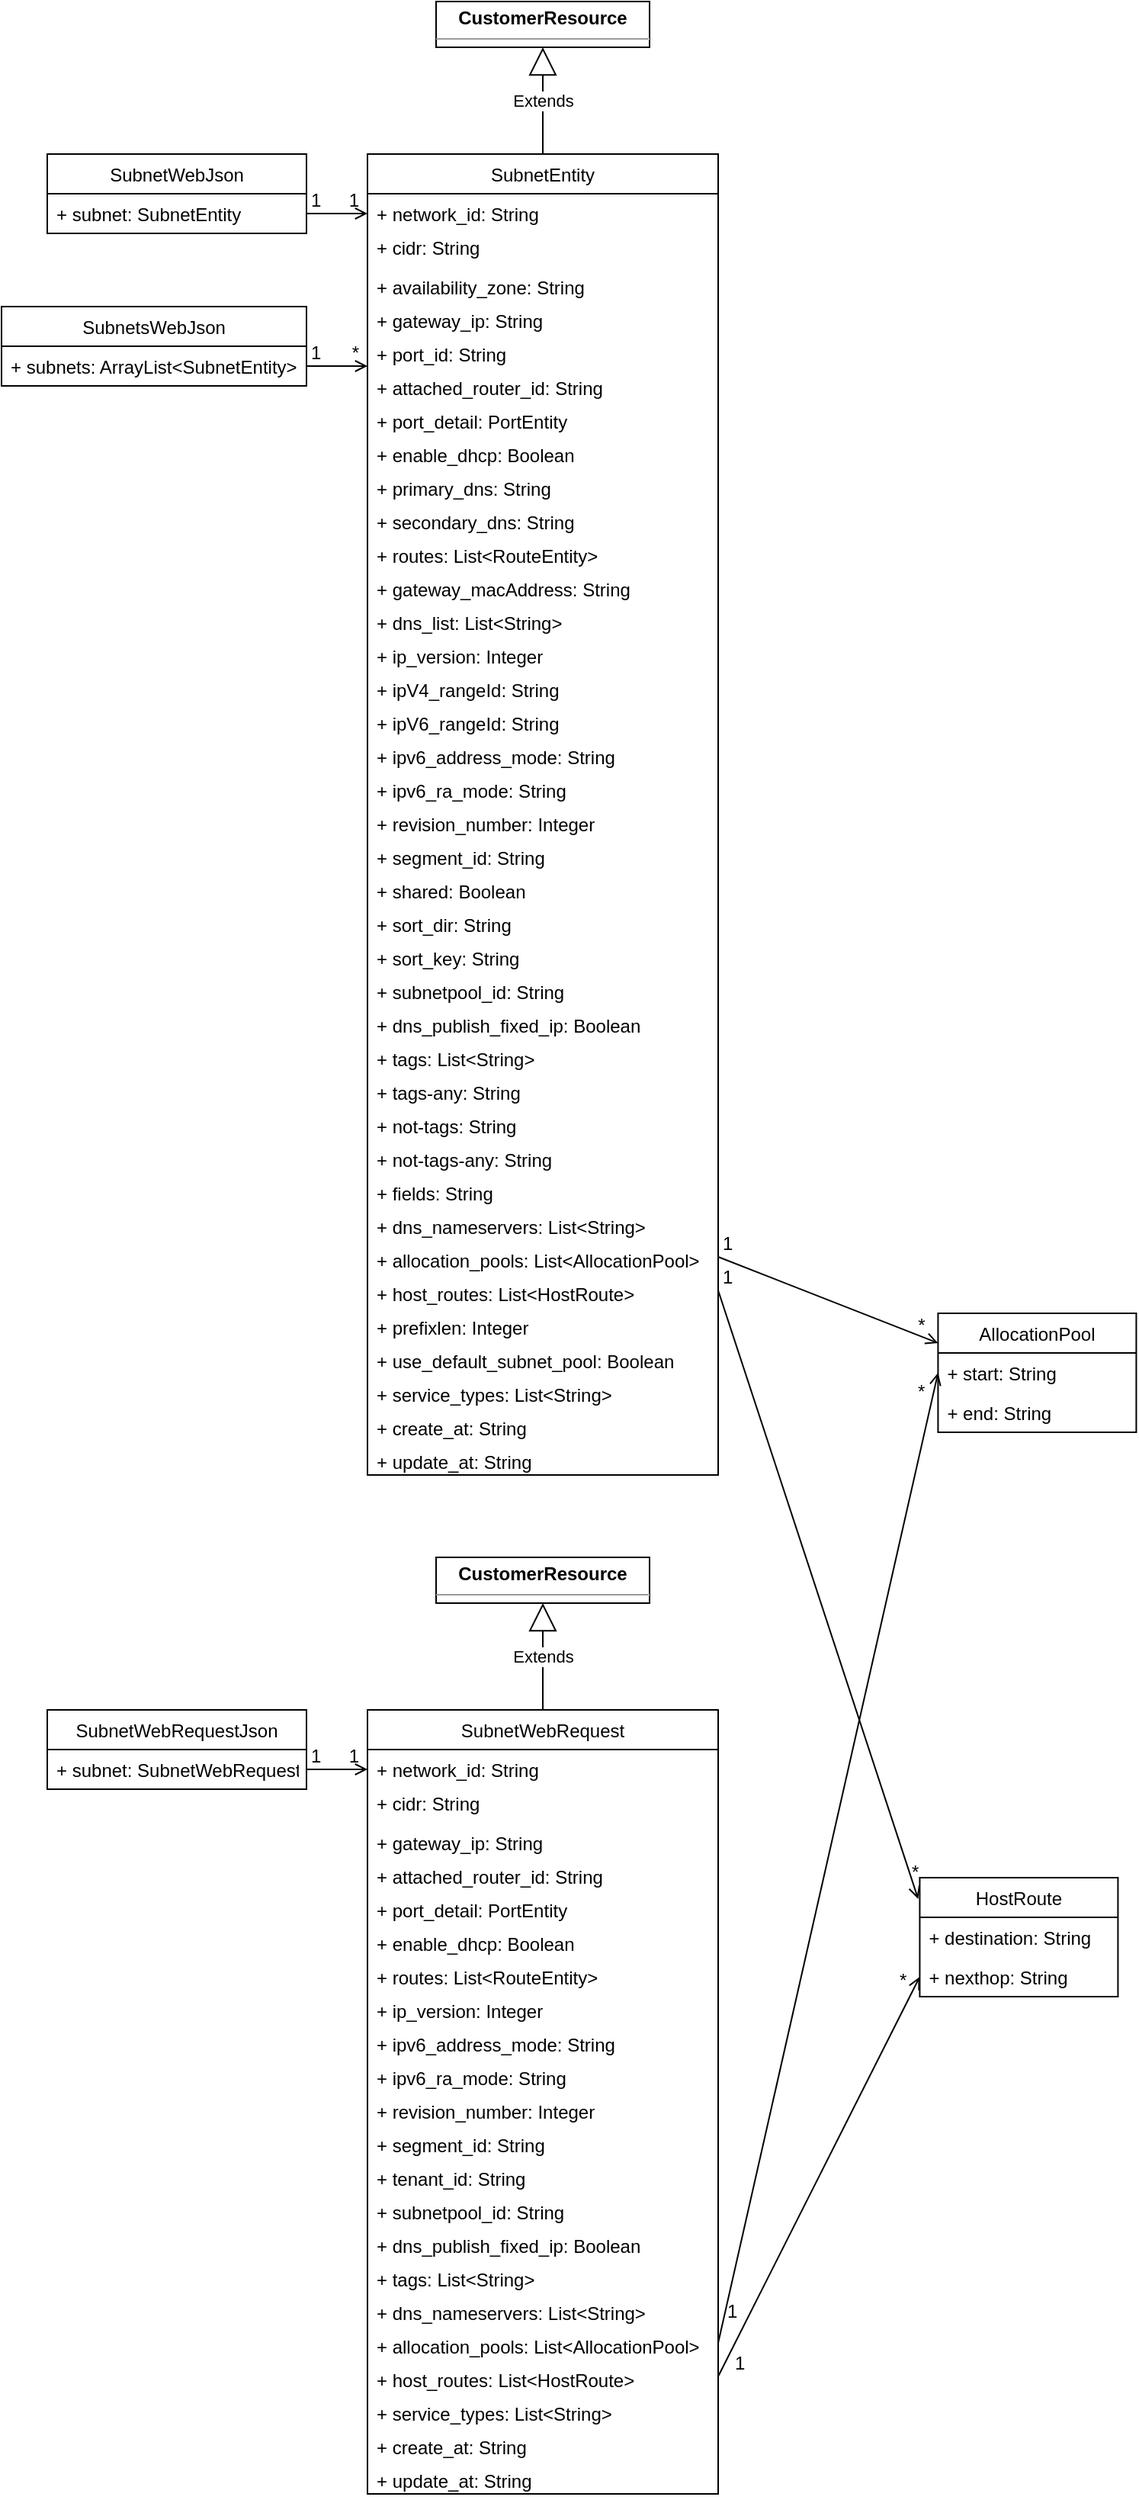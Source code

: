 <mxfile version="13.8.7" type="github">
  <diagram id="juzcoO5aMXoIAjG5bAuT" name="Page-1">
    <mxGraphModel dx="728" dy="608" grid="1" gridSize="10" guides="1" tooltips="1" connect="1" arrows="1" fold="1" page="1" pageScale="1" pageWidth="850" pageHeight="1100" math="0" shadow="0">
      <root>
        <mxCell id="0" />
        <mxCell id="1" parent="0" />
        <mxCell id="K4UiaTiZzuQG-6o3cde9-1" value="SubnetEntity" style="swimlane;fontStyle=0;childLayout=stackLayout;horizontal=1;startSize=26;fillColor=none;horizontalStack=0;resizeParent=1;resizeParentMax=0;resizeLast=0;collapsible=1;marginBottom=0;" parent="1" vertex="1">
          <mxGeometry x="290" y="120" width="230" height="866" as="geometry">
            <mxRectangle x="290" y="120" width="80" height="26" as="alternateBounds" />
          </mxGeometry>
        </mxCell>
        <mxCell id="K4UiaTiZzuQG-6o3cde9-4" value="+ network_id: String&#xa;" style="text;strokeColor=none;fillColor=none;align=left;verticalAlign=top;spacingLeft=4;spacingRight=4;overflow=hidden;rotatable=0;points=[[0,0.5],[1,0.5]];portConstraint=eastwest;" parent="K4UiaTiZzuQG-6o3cde9-1" vertex="1">
          <mxGeometry y="26" width="230" height="22" as="geometry" />
        </mxCell>
        <mxCell id="K4UiaTiZzuQG-6o3cde9-2" value="+ cidr: String" style="text;strokeColor=none;fillColor=none;align=left;verticalAlign=top;spacingLeft=4;spacingRight=4;overflow=hidden;rotatable=0;points=[[0,0.5],[1,0.5]];portConstraint=eastwest;" parent="K4UiaTiZzuQG-6o3cde9-1" vertex="1">
          <mxGeometry y="48" width="230" height="26" as="geometry" />
        </mxCell>
        <mxCell id="K4UiaTiZzuQG-6o3cde9-18" value="+ availability_zone: String&#xa;" style="text;strokeColor=none;fillColor=none;align=left;verticalAlign=top;spacingLeft=4;spacingRight=4;overflow=hidden;rotatable=0;points=[[0,0.5],[1,0.5]];portConstraint=eastwest;" parent="K4UiaTiZzuQG-6o3cde9-1" vertex="1">
          <mxGeometry y="74" width="230" height="22" as="geometry" />
        </mxCell>
        <mxCell id="K4UiaTiZzuQG-6o3cde9-17" value="+ gateway_ip: String&#xa;" style="text;strokeColor=none;fillColor=none;align=left;verticalAlign=top;spacingLeft=4;spacingRight=4;overflow=hidden;rotatable=0;points=[[0,0.5],[1,0.5]];portConstraint=eastwest;" parent="K4UiaTiZzuQG-6o3cde9-1" vertex="1">
          <mxGeometry y="96" width="230" height="22" as="geometry" />
        </mxCell>
        <mxCell id="K4UiaTiZzuQG-6o3cde9-5" value="+ port_id: String&#xa;" style="text;strokeColor=none;fillColor=none;align=left;verticalAlign=top;spacingLeft=4;spacingRight=4;overflow=hidden;rotatable=0;points=[[0,0.5],[1,0.5]];portConstraint=eastwest;" parent="K4UiaTiZzuQG-6o3cde9-1" vertex="1">
          <mxGeometry y="118" width="230" height="22" as="geometry" />
        </mxCell>
        <mxCell id="K4UiaTiZzuQG-6o3cde9-6" value="+ attached_router_id: String&#xa;" style="text;strokeColor=none;fillColor=none;align=left;verticalAlign=top;spacingLeft=4;spacingRight=4;overflow=hidden;rotatable=0;points=[[0,0.5],[1,0.5]];portConstraint=eastwest;" parent="K4UiaTiZzuQG-6o3cde9-1" vertex="1">
          <mxGeometry y="140" width="230" height="22" as="geometry" />
        </mxCell>
        <mxCell id="K4UiaTiZzuQG-6o3cde9-7" value="+ port_detail: PortEntity&#xa;" style="text;strokeColor=none;fillColor=none;align=left;verticalAlign=top;spacingLeft=4;spacingRight=4;overflow=hidden;rotatable=0;points=[[0,0.5],[1,0.5]];portConstraint=eastwest;" parent="K4UiaTiZzuQG-6o3cde9-1" vertex="1">
          <mxGeometry y="162" width="230" height="22" as="geometry" />
        </mxCell>
        <mxCell id="K4UiaTiZzuQG-6o3cde9-19" value="+ enable_dhcp: Boolean&#xa;" style="text;strokeColor=none;fillColor=none;align=left;verticalAlign=top;spacingLeft=4;spacingRight=4;overflow=hidden;rotatable=0;points=[[0,0.5],[1,0.5]];portConstraint=eastwest;" parent="K4UiaTiZzuQG-6o3cde9-1" vertex="1">
          <mxGeometry y="184" width="230" height="22" as="geometry" />
        </mxCell>
        <mxCell id="K4UiaTiZzuQG-6o3cde9-8" value="+ primary_dns: String&#xa;" style="text;strokeColor=none;fillColor=none;align=left;verticalAlign=top;spacingLeft=4;spacingRight=4;overflow=hidden;rotatable=0;points=[[0,0.5],[1,0.5]];portConstraint=eastwest;" parent="K4UiaTiZzuQG-6o3cde9-1" vertex="1">
          <mxGeometry y="206" width="230" height="22" as="geometry" />
        </mxCell>
        <mxCell id="K4UiaTiZzuQG-6o3cde9-9" value="+ secondary_dns: String&#xa;" style="text;strokeColor=none;fillColor=none;align=left;verticalAlign=top;spacingLeft=4;spacingRight=4;overflow=hidden;rotatable=0;points=[[0,0.5],[1,0.5]];portConstraint=eastwest;" parent="K4UiaTiZzuQG-6o3cde9-1" vertex="1">
          <mxGeometry y="228" width="230" height="22" as="geometry" />
        </mxCell>
        <mxCell id="K4UiaTiZzuQG-6o3cde9-10" value="+ routes: List&lt;RouteEntity&gt;&#xa;" style="text;strokeColor=none;fillColor=none;align=left;verticalAlign=top;spacingLeft=4;spacingRight=4;overflow=hidden;rotatable=0;points=[[0,0.5],[1,0.5]];portConstraint=eastwest;" parent="K4UiaTiZzuQG-6o3cde9-1" vertex="1">
          <mxGeometry y="250" width="230" height="22" as="geometry" />
        </mxCell>
        <mxCell id="K4UiaTiZzuQG-6o3cde9-11" value="+ gateway_macAddress: String&#xa;" style="text;strokeColor=none;fillColor=none;align=left;verticalAlign=top;spacingLeft=4;spacingRight=4;overflow=hidden;rotatable=0;points=[[0,0.5],[1,0.5]];portConstraint=eastwest;" parent="K4UiaTiZzuQG-6o3cde9-1" vertex="1">
          <mxGeometry y="272" width="230" height="22" as="geometry" />
        </mxCell>
        <mxCell id="K4UiaTiZzuQG-6o3cde9-12" value="+ dns_list: List&lt;String&gt;" style="text;strokeColor=none;fillColor=none;align=left;verticalAlign=top;spacingLeft=4;spacingRight=4;overflow=hidden;rotatable=0;points=[[0,0.5],[1,0.5]];portConstraint=eastwest;" parent="K4UiaTiZzuQG-6o3cde9-1" vertex="1">
          <mxGeometry y="294" width="230" height="22" as="geometry" />
        </mxCell>
        <mxCell id="K4UiaTiZzuQG-6o3cde9-13" value="+ ip_version: Integer&#xa;" style="text;strokeColor=none;fillColor=none;align=left;verticalAlign=top;spacingLeft=4;spacingRight=4;overflow=hidden;rotatable=0;points=[[0,0.5],[1,0.5]];portConstraint=eastwest;" parent="K4UiaTiZzuQG-6o3cde9-1" vertex="1">
          <mxGeometry y="316" width="230" height="22" as="geometry" />
        </mxCell>
        <mxCell id="K4UiaTiZzuQG-6o3cde9-14" value="+ ipV4_rangeId: String&#xa;" style="text;strokeColor=none;fillColor=none;align=left;verticalAlign=top;spacingLeft=4;spacingRight=4;overflow=hidden;rotatable=0;points=[[0,0.5],[1,0.5]];portConstraint=eastwest;" parent="K4UiaTiZzuQG-6o3cde9-1" vertex="1">
          <mxGeometry y="338" width="230" height="22" as="geometry" />
        </mxCell>
        <mxCell id="K4UiaTiZzuQG-6o3cde9-15" value="+ ipV6_rangeId: String&#xa;" style="text;strokeColor=none;fillColor=none;align=left;verticalAlign=top;spacingLeft=4;spacingRight=4;overflow=hidden;rotatable=0;points=[[0,0.5],[1,0.5]];portConstraint=eastwest;" parent="K4UiaTiZzuQG-6o3cde9-1" vertex="1">
          <mxGeometry y="360" width="230" height="22" as="geometry" />
        </mxCell>
        <mxCell id="K4UiaTiZzuQG-6o3cde9-16" value="+ ipv6_address_mode: String&#xa;" style="text;strokeColor=none;fillColor=none;align=left;verticalAlign=top;spacingLeft=4;spacingRight=4;overflow=hidden;rotatable=0;points=[[0,0.5],[1,0.5]];portConstraint=eastwest;" parent="K4UiaTiZzuQG-6o3cde9-1" vertex="1">
          <mxGeometry y="382" width="230" height="22" as="geometry" />
        </mxCell>
        <mxCell id="K4UiaTiZzuQG-6o3cde9-20" value="+ ipv6_ra_mode: String&#xa;" style="text;strokeColor=none;fillColor=none;align=left;verticalAlign=top;spacingLeft=4;spacingRight=4;overflow=hidden;rotatable=0;points=[[0,0.5],[1,0.5]];portConstraint=eastwest;" parent="K4UiaTiZzuQG-6o3cde9-1" vertex="1">
          <mxGeometry y="404" width="230" height="22" as="geometry" />
        </mxCell>
        <mxCell id="K4UiaTiZzuQG-6o3cde9-21" value="+ revision_number: Integer&#xa;" style="text;strokeColor=none;fillColor=none;align=left;verticalAlign=top;spacingLeft=4;spacingRight=4;overflow=hidden;rotatable=0;points=[[0,0.5],[1,0.5]];portConstraint=eastwest;" parent="K4UiaTiZzuQG-6o3cde9-1" vertex="1">
          <mxGeometry y="426" width="230" height="22" as="geometry" />
        </mxCell>
        <mxCell id="K4UiaTiZzuQG-6o3cde9-26" value="+ segment_id: String&#xa;" style="text;strokeColor=none;fillColor=none;align=left;verticalAlign=top;spacingLeft=4;spacingRight=4;overflow=hidden;rotatable=0;points=[[0,0.5],[1,0.5]];portConstraint=eastwest;" parent="K4UiaTiZzuQG-6o3cde9-1" vertex="1">
          <mxGeometry y="448" width="230" height="22" as="geometry" />
        </mxCell>
        <mxCell id="K4UiaTiZzuQG-6o3cde9-25" value="+ shared: Boolean&#xa;" style="text;strokeColor=none;fillColor=none;align=left;verticalAlign=top;spacingLeft=4;spacingRight=4;overflow=hidden;rotatable=0;points=[[0,0.5],[1,0.5]];portConstraint=eastwest;" parent="K4UiaTiZzuQG-6o3cde9-1" vertex="1">
          <mxGeometry y="470" width="230" height="22" as="geometry" />
        </mxCell>
        <mxCell id="K4UiaTiZzuQG-6o3cde9-27" value="+ sort_dir: String" style="text;strokeColor=none;fillColor=none;align=left;verticalAlign=top;spacingLeft=4;spacingRight=4;overflow=hidden;rotatable=0;points=[[0,0.5],[1,0.5]];portConstraint=eastwest;" parent="K4UiaTiZzuQG-6o3cde9-1" vertex="1">
          <mxGeometry y="492" width="230" height="22" as="geometry" />
        </mxCell>
        <mxCell id="xZllou36-TDd7HDFL2I0-1" value="+ sort_key: String" style="text;strokeColor=none;fillColor=none;align=left;verticalAlign=top;spacingLeft=4;spacingRight=4;overflow=hidden;rotatable=0;points=[[0,0.5],[1,0.5]];portConstraint=eastwest;" vertex="1" parent="K4UiaTiZzuQG-6o3cde9-1">
          <mxGeometry y="514" width="230" height="22" as="geometry" />
        </mxCell>
        <mxCell id="K4UiaTiZzuQG-6o3cde9-28" value="+ subnetpool_id: String" style="text;strokeColor=none;fillColor=none;align=left;verticalAlign=top;spacingLeft=4;spacingRight=4;overflow=hidden;rotatable=0;points=[[0,0.5],[1,0.5]];portConstraint=eastwest;" parent="K4UiaTiZzuQG-6o3cde9-1" vertex="1">
          <mxGeometry y="536" width="230" height="22" as="geometry" />
        </mxCell>
        <mxCell id="xZllou36-TDd7HDFL2I0-2" value="+ dns_publish_fixed_ip: Boolean&#xa;" style="text;strokeColor=none;fillColor=none;align=left;verticalAlign=top;spacingLeft=4;spacingRight=4;overflow=hidden;rotatable=0;points=[[0,0.5],[1,0.5]];portConstraint=eastwest;" vertex="1" parent="K4UiaTiZzuQG-6o3cde9-1">
          <mxGeometry y="558" width="230" height="22" as="geometry" />
        </mxCell>
        <mxCell id="K4UiaTiZzuQG-6o3cde9-22" value="+ tags: List&lt;String&gt;&#xa;" style="text;strokeColor=none;fillColor=none;align=left;verticalAlign=top;spacingLeft=4;spacingRight=4;overflow=hidden;rotatable=0;points=[[0,0.5],[1,0.5]];portConstraint=eastwest;" parent="K4UiaTiZzuQG-6o3cde9-1" vertex="1">
          <mxGeometry y="580" width="230" height="22" as="geometry" />
        </mxCell>
        <mxCell id="xZllou36-TDd7HDFL2I0-3" value="+ tags-any: String&#xa;" style="text;strokeColor=none;fillColor=none;align=left;verticalAlign=top;spacingLeft=4;spacingRight=4;overflow=hidden;rotatable=0;points=[[0,0.5],[1,0.5]];portConstraint=eastwest;" vertex="1" parent="K4UiaTiZzuQG-6o3cde9-1">
          <mxGeometry y="602" width="230" height="22" as="geometry" />
        </mxCell>
        <mxCell id="xZllou36-TDd7HDFL2I0-4" value="+ not-tags: String&#xa;" style="text;strokeColor=none;fillColor=none;align=left;verticalAlign=top;spacingLeft=4;spacingRight=4;overflow=hidden;rotatable=0;points=[[0,0.5],[1,0.5]];portConstraint=eastwest;" vertex="1" parent="K4UiaTiZzuQG-6o3cde9-1">
          <mxGeometry y="624" width="230" height="22" as="geometry" />
        </mxCell>
        <mxCell id="xZllou36-TDd7HDFL2I0-5" value="+ not-tags-any: String&#xa;" style="text;strokeColor=none;fillColor=none;align=left;verticalAlign=top;spacingLeft=4;spacingRight=4;overflow=hidden;rotatable=0;points=[[0,0.5],[1,0.5]];portConstraint=eastwest;" vertex="1" parent="K4UiaTiZzuQG-6o3cde9-1">
          <mxGeometry y="646" width="230" height="22" as="geometry" />
        </mxCell>
        <mxCell id="xZllou36-TDd7HDFL2I0-6" value="+ fields: String&#xa;" style="text;strokeColor=none;fillColor=none;align=left;verticalAlign=top;spacingLeft=4;spacingRight=4;overflow=hidden;rotatable=0;points=[[0,0.5],[1,0.5]];portConstraint=eastwest;" vertex="1" parent="K4UiaTiZzuQG-6o3cde9-1">
          <mxGeometry y="668" width="230" height="22" as="geometry" />
        </mxCell>
        <mxCell id="xZllou36-TDd7HDFL2I0-7" value="+ dns_nameservers: List&lt;String&gt;&#xa;" style="text;strokeColor=none;fillColor=none;align=left;verticalAlign=top;spacingLeft=4;spacingRight=4;overflow=hidden;rotatable=0;points=[[0,0.5],[1,0.5]];portConstraint=eastwest;" vertex="1" parent="K4UiaTiZzuQG-6o3cde9-1">
          <mxGeometry y="690" width="230" height="22" as="geometry" />
        </mxCell>
        <mxCell id="xZllou36-TDd7HDFL2I0-8" value="+ allocation_pools: List&lt;AllocationPool&gt;&#xa;" style="text;strokeColor=none;fillColor=none;align=left;verticalAlign=top;spacingLeft=4;spacingRight=4;overflow=hidden;rotatable=0;points=[[0,0.5],[1,0.5]];portConstraint=eastwest;" vertex="1" parent="K4UiaTiZzuQG-6o3cde9-1">
          <mxGeometry y="712" width="230" height="22" as="geometry" />
        </mxCell>
        <mxCell id="xZllou36-TDd7HDFL2I0-9" value="+ host_routes: List&lt;HostRoute&gt;&#xa;" style="text;strokeColor=none;fillColor=none;align=left;verticalAlign=top;spacingLeft=4;spacingRight=4;overflow=hidden;rotatable=0;points=[[0,0.5],[1,0.5]];portConstraint=eastwest;" vertex="1" parent="K4UiaTiZzuQG-6o3cde9-1">
          <mxGeometry y="734" width="230" height="22" as="geometry" />
        </mxCell>
        <mxCell id="xZllou36-TDd7HDFL2I0-10" value="+ prefixlen: Integer&#xa;" style="text;strokeColor=none;fillColor=none;align=left;verticalAlign=top;spacingLeft=4;spacingRight=4;overflow=hidden;rotatable=0;points=[[0,0.5],[1,0.5]];portConstraint=eastwest;" vertex="1" parent="K4UiaTiZzuQG-6o3cde9-1">
          <mxGeometry y="756" width="230" height="22" as="geometry" />
        </mxCell>
        <mxCell id="xZllou36-TDd7HDFL2I0-11" value="+ use_default_subnet_pool: Boolean&#xa;" style="text;strokeColor=none;fillColor=none;align=left;verticalAlign=top;spacingLeft=4;spacingRight=4;overflow=hidden;rotatable=0;points=[[0,0.5],[1,0.5]];portConstraint=eastwest;" vertex="1" parent="K4UiaTiZzuQG-6o3cde9-1">
          <mxGeometry y="778" width="230" height="22" as="geometry" />
        </mxCell>
        <mxCell id="xZllou36-TDd7HDFL2I0-12" value="+ service_types: List&lt;String&gt;&#xa;" style="text;strokeColor=none;fillColor=none;align=left;verticalAlign=top;spacingLeft=4;spacingRight=4;overflow=hidden;rotatable=0;points=[[0,0.5],[1,0.5]];portConstraint=eastwest;" vertex="1" parent="K4UiaTiZzuQG-6o3cde9-1">
          <mxGeometry y="800" width="230" height="22" as="geometry" />
        </mxCell>
        <mxCell id="K4UiaTiZzuQG-6o3cde9-23" value="+ create_at: String&#xa;" style="text;strokeColor=none;fillColor=none;align=left;verticalAlign=top;spacingLeft=4;spacingRight=4;overflow=hidden;rotatable=0;points=[[0,0.5],[1,0.5]];portConstraint=eastwest;" parent="K4UiaTiZzuQG-6o3cde9-1" vertex="1">
          <mxGeometry y="822" width="230" height="22" as="geometry" />
        </mxCell>
        <mxCell id="K4UiaTiZzuQG-6o3cde9-24" value="+ update_at: String&#xa;" style="text;strokeColor=none;fillColor=none;align=left;verticalAlign=top;spacingLeft=4;spacingRight=4;overflow=hidden;rotatable=0;points=[[0,0.5],[1,0.5]];portConstraint=eastwest;" parent="K4UiaTiZzuQG-6o3cde9-1" vertex="1">
          <mxGeometry y="844" width="230" height="22" as="geometry" />
        </mxCell>
        <mxCell id="K4UiaTiZzuQG-6o3cde9-29" value="AllocationPool" style="swimlane;fontStyle=0;childLayout=stackLayout;horizontal=1;startSize=26;fillColor=none;horizontalStack=0;resizeParent=1;resizeParentMax=0;resizeLast=0;collapsible=1;marginBottom=0;" parent="1" vertex="1">
          <mxGeometry x="664.21" y="880" width="130" height="78" as="geometry">
            <mxRectangle x="530" y="300" width="130" height="26" as="alternateBounds" />
          </mxGeometry>
        </mxCell>
        <mxCell id="K4UiaTiZzuQG-6o3cde9-30" value="+ start: String" style="text;strokeColor=none;fillColor=none;align=left;verticalAlign=top;spacingLeft=4;spacingRight=4;overflow=hidden;rotatable=0;points=[[0,0.5],[1,0.5]];portConstraint=eastwest;" parent="K4UiaTiZzuQG-6o3cde9-29" vertex="1">
          <mxGeometry y="26" width="130" height="26" as="geometry" />
        </mxCell>
        <mxCell id="K4UiaTiZzuQG-6o3cde9-31" value="+ end: String" style="text;strokeColor=none;fillColor=none;align=left;verticalAlign=top;spacingLeft=4;spacingRight=4;overflow=hidden;rotatable=0;points=[[0,0.5],[1,0.5]];portConstraint=eastwest;" parent="K4UiaTiZzuQG-6o3cde9-29" vertex="1">
          <mxGeometry y="52" width="130" height="26" as="geometry" />
        </mxCell>
        <mxCell id="K4UiaTiZzuQG-6o3cde9-33" value="Extends" style="endArrow=block;endSize=16;endFill=0;html=1;exitX=0.5;exitY=0;exitDx=0;exitDy=0;entryX=0.5;entryY=1;entryDx=0;entryDy=0;" parent="1" source="K4UiaTiZzuQG-6o3cde9-1" edge="1" target="K4UiaTiZzuQG-6o3cde9-47">
          <mxGeometry width="160" relative="1" as="geometry">
            <mxPoint x="300" y="30" as="sourcePoint" />
            <mxPoint x="405" y="40" as="targetPoint" />
          </mxGeometry>
        </mxCell>
        <mxCell id="K4UiaTiZzuQG-6o3cde9-37" value="SubnetWebJson" style="swimlane;fontStyle=0;childLayout=stackLayout;horizontal=1;startSize=26;fillColor=none;horizontalStack=0;resizeParent=1;resizeParentMax=0;resizeLast=0;collapsible=1;marginBottom=0;" parent="1" vertex="1">
          <mxGeometry x="80" y="120" width="170" height="52" as="geometry" />
        </mxCell>
        <mxCell id="K4UiaTiZzuQG-6o3cde9-38" value="+ subnet: SubnetEntity" style="text;strokeColor=none;fillColor=none;align=left;verticalAlign=top;spacingLeft=4;spacingRight=4;overflow=hidden;rotatable=0;points=[[0,0.5],[1,0.5]];portConstraint=eastwest;" parent="K4UiaTiZzuQG-6o3cde9-37" vertex="1">
          <mxGeometry y="26" width="170" height="26" as="geometry" />
        </mxCell>
        <mxCell id="K4UiaTiZzuQG-6o3cde9-39" value="" style="endArrow=open;shadow=0;strokeWidth=1;rounded=0;endFill=1;edgeStyle=elbowEdgeStyle;elbow=vertical;" parent="1" source="K4UiaTiZzuQG-6o3cde9-38" target="K4UiaTiZzuQG-6o3cde9-1" edge="1">
          <mxGeometry x="0.5" y="41" relative="1" as="geometry">
            <mxPoint x="160" y="200" as="sourcePoint" />
            <mxPoint x="260" y="200" as="targetPoint" />
            <mxPoint x="-40" y="32" as="offset" />
            <Array as="points">
              <mxPoint x="260" y="159" />
              <mxPoint x="250" y="180" />
              <mxPoint x="270" y="159" />
              <mxPoint x="260" y="139" />
              <mxPoint x="280" y="85" />
            </Array>
          </mxGeometry>
        </mxCell>
        <mxCell id="K4UiaTiZzuQG-6o3cde9-40" value="1" style="resizable=0;align=left;verticalAlign=bottom;labelBackgroundColor=none;fontSize=12;" parent="K4UiaTiZzuQG-6o3cde9-39" connectable="0" vertex="1">
          <mxGeometry x="-1" relative="1" as="geometry">
            <mxPoint x="1" as="offset" />
          </mxGeometry>
        </mxCell>
        <mxCell id="K4UiaTiZzuQG-6o3cde9-41" value="1" style="resizable=0;align=right;verticalAlign=bottom;labelBackgroundColor=none;fontSize=12;" parent="K4UiaTiZzuQG-6o3cde9-39" connectable="0" vertex="1">
          <mxGeometry x="1" relative="1" as="geometry">
            <mxPoint x="-4" as="offset" />
          </mxGeometry>
        </mxCell>
        <mxCell id="K4UiaTiZzuQG-6o3cde9-47" value="&lt;p style=&quot;margin: 0px ; margin-top: 4px ; text-align: center&quot;&gt;&lt;b&gt;CustomerResource&lt;/b&gt;&lt;/p&gt;&lt;hr size=&quot;1&quot;&gt;&lt;div style=&quot;height: 2px&quot;&gt;&lt;/div&gt;" style="verticalAlign=top;align=left;overflow=fill;fontSize=12;fontFamily=Helvetica;html=1;" parent="1" vertex="1">
          <mxGeometry x="335" y="20" width="140" height="30" as="geometry" />
        </mxCell>
        <mxCell id="K4UiaTiZzuQG-6o3cde9-48" value="SubnetsWebJson" style="swimlane;fontStyle=0;childLayout=stackLayout;horizontal=1;startSize=26;fillColor=none;horizontalStack=0;resizeParent=1;resizeParentMax=0;resizeLast=0;collapsible=1;marginBottom=0;" parent="1" vertex="1">
          <mxGeometry x="50" y="220" width="200" height="52" as="geometry" />
        </mxCell>
        <mxCell id="K4UiaTiZzuQG-6o3cde9-49" value="+ subnets: ArrayList&lt;SubnetEntity&gt;" style="text;strokeColor=none;fillColor=none;align=left;verticalAlign=top;spacingLeft=4;spacingRight=4;overflow=hidden;rotatable=0;points=[[0,0.5],[1,0.5]];portConstraint=eastwest;" parent="K4UiaTiZzuQG-6o3cde9-48" vertex="1">
          <mxGeometry y="26" width="200" height="26" as="geometry" />
        </mxCell>
        <mxCell id="xZllou36-TDd7HDFL2I0-13" value="" style="endArrow=open;shadow=0;strokeWidth=1;rounded=0;endFill=1;edgeStyle=elbowEdgeStyle;elbow=vertical;" edge="1" parent="1" source="K4UiaTiZzuQG-6o3cde9-49" target="K4UiaTiZzuQG-6o3cde9-1">
          <mxGeometry x="0.5" y="41" relative="1" as="geometry">
            <mxPoint x="260" y="169" as="sourcePoint" />
            <mxPoint x="300" y="169" as="targetPoint" />
            <mxPoint x="-40" y="32" as="offset" />
            <Array as="points">
              <mxPoint x="280" y="259" />
              <mxPoint x="260" y="190" />
              <mxPoint x="280" y="169" />
              <mxPoint x="270" y="149" />
              <mxPoint x="290" y="95" />
            </Array>
          </mxGeometry>
        </mxCell>
        <mxCell id="xZllou36-TDd7HDFL2I0-14" value="1" style="resizable=0;align=left;verticalAlign=bottom;labelBackgroundColor=none;fontSize=12;" connectable="0" vertex="1" parent="xZllou36-TDd7HDFL2I0-13">
          <mxGeometry x="-1" relative="1" as="geometry">
            <mxPoint x="1" as="offset" />
          </mxGeometry>
        </mxCell>
        <mxCell id="xZllou36-TDd7HDFL2I0-15" value="*" style="resizable=0;align=right;verticalAlign=bottom;labelBackgroundColor=none;fontSize=12;" connectable="0" vertex="1" parent="xZllou36-TDd7HDFL2I0-13">
          <mxGeometry x="1" relative="1" as="geometry">
            <mxPoint x="-4" as="offset" />
          </mxGeometry>
        </mxCell>
        <mxCell id="xZllou36-TDd7HDFL2I0-16" value="" style="endArrow=open;shadow=0;strokeWidth=1;rounded=0;endFill=1;elbow=vertical;exitX=1;exitY=0.5;exitDx=0;exitDy=0;entryX=0;entryY=0.25;entryDx=0;entryDy=0;" edge="1" parent="1" source="xZllou36-TDd7HDFL2I0-8" target="K4UiaTiZzuQG-6o3cde9-29">
          <mxGeometry x="0.5" y="41" relative="1" as="geometry">
            <mxPoint x="530" y="870" as="sourcePoint" />
            <mxPoint x="570" y="870" as="targetPoint" />
            <mxPoint x="-40" y="32" as="offset" />
          </mxGeometry>
        </mxCell>
        <mxCell id="xZllou36-TDd7HDFL2I0-17" value="1" style="resizable=0;align=left;verticalAlign=bottom;labelBackgroundColor=none;fontSize=12;" connectable="0" vertex="1" parent="xZllou36-TDd7HDFL2I0-16">
          <mxGeometry x="-1" relative="1" as="geometry">
            <mxPoint x="1" as="offset" />
          </mxGeometry>
        </mxCell>
        <mxCell id="xZllou36-TDd7HDFL2I0-18" value="*" style="resizable=0;align=right;verticalAlign=bottom;labelBackgroundColor=none;fontSize=12;" connectable="0" vertex="1" parent="xZllou36-TDd7HDFL2I0-16">
          <mxGeometry x="1" relative="1" as="geometry">
            <mxPoint x="-7" y="-3" as="offset" />
          </mxGeometry>
        </mxCell>
        <mxCell id="xZllou36-TDd7HDFL2I0-19" value="HostRoute" style="swimlane;fontStyle=0;childLayout=stackLayout;horizontal=1;startSize=26;fillColor=none;horizontalStack=0;resizeParent=1;resizeParentMax=0;resizeLast=0;collapsible=1;marginBottom=0;" vertex="1" parent="1">
          <mxGeometry x="652.21" y="1250" width="130" height="78" as="geometry">
            <mxRectangle x="530" y="300" width="130" height="26" as="alternateBounds" />
          </mxGeometry>
        </mxCell>
        <mxCell id="xZllou36-TDd7HDFL2I0-20" value="+ destination: String" style="text;strokeColor=none;fillColor=none;align=left;verticalAlign=top;spacingLeft=4;spacingRight=4;overflow=hidden;rotatable=0;points=[[0,0.5],[1,0.5]];portConstraint=eastwest;" vertex="1" parent="xZllou36-TDd7HDFL2I0-19">
          <mxGeometry y="26" width="130" height="26" as="geometry" />
        </mxCell>
        <mxCell id="xZllou36-TDd7HDFL2I0-21" value="+ nexthop: String" style="text;strokeColor=none;fillColor=none;align=left;verticalAlign=top;spacingLeft=4;spacingRight=4;overflow=hidden;rotatable=0;points=[[0,0.5],[1,0.5]];portConstraint=eastwest;" vertex="1" parent="xZllou36-TDd7HDFL2I0-19">
          <mxGeometry y="52" width="130" height="26" as="geometry" />
        </mxCell>
        <mxCell id="xZllou36-TDd7HDFL2I0-22" value="" style="endArrow=open;shadow=0;strokeWidth=1;rounded=0;endFill=1;elbow=vertical;entryX=-0.008;entryY=0.179;entryDx=0;entryDy=0;entryPerimeter=0;exitX=1;exitY=0.5;exitDx=0;exitDy=0;" edge="1" parent="1" target="xZllou36-TDd7HDFL2I0-19" source="xZllou36-TDd7HDFL2I0-9">
          <mxGeometry x="0.5" y="41" relative="1" as="geometry">
            <mxPoint x="520" y="941" as="sourcePoint" />
            <mxPoint x="570" y="968" as="targetPoint" />
            <mxPoint x="-40" y="32" as="offset" />
          </mxGeometry>
        </mxCell>
        <mxCell id="xZllou36-TDd7HDFL2I0-23" value="1" style="resizable=0;align=left;verticalAlign=bottom;labelBackgroundColor=none;fontSize=12;" connectable="0" vertex="1" parent="xZllou36-TDd7HDFL2I0-22">
          <mxGeometry x="-1" relative="1" as="geometry">
            <mxPoint x="1" as="offset" />
          </mxGeometry>
        </mxCell>
        <mxCell id="xZllou36-TDd7HDFL2I0-24" value="*" style="resizable=0;align=right;verticalAlign=bottom;labelBackgroundColor=none;fontSize=12;" connectable="0" vertex="1" parent="xZllou36-TDd7HDFL2I0-22">
          <mxGeometry x="1" relative="1" as="geometry">
            <mxPoint x="2" y="-9" as="offset" />
          </mxGeometry>
        </mxCell>
        <mxCell id="xZllou36-TDd7HDFL2I0-35" value="Extends" style="endArrow=block;endSize=16;endFill=0;html=1;exitX=0.5;exitY=0;exitDx=0;exitDy=0;entryX=0.5;entryY=1;entryDx=0;entryDy=0;" edge="1" parent="1" target="xZllou36-TDd7HDFL2I0-41">
          <mxGeometry width="160" relative="1" as="geometry">
            <mxPoint x="405" y="1140" as="sourcePoint" />
            <mxPoint x="405" y="1060" as="targetPoint" />
          </mxGeometry>
        </mxCell>
        <mxCell id="xZllou36-TDd7HDFL2I0-36" value="SubnetWebRequestJson" style="swimlane;fontStyle=0;childLayout=stackLayout;horizontal=1;startSize=26;fillColor=none;horizontalStack=0;resizeParent=1;resizeParentMax=0;resizeLast=0;collapsible=1;marginBottom=0;" vertex="1" parent="1">
          <mxGeometry x="80" y="1140" width="170" height="52" as="geometry" />
        </mxCell>
        <mxCell id="xZllou36-TDd7HDFL2I0-37" value="+ subnet: SubnetWebRequest" style="text;strokeColor=none;fillColor=none;align=left;verticalAlign=top;spacingLeft=4;spacingRight=4;overflow=hidden;rotatable=0;points=[[0,0.5],[1,0.5]];portConstraint=eastwest;" vertex="1" parent="xZllou36-TDd7HDFL2I0-36">
          <mxGeometry y="26" width="170" height="26" as="geometry" />
        </mxCell>
        <mxCell id="xZllou36-TDd7HDFL2I0-38" value="" style="endArrow=open;shadow=0;strokeWidth=1;rounded=0;endFill=1;edgeStyle=elbowEdgeStyle;elbow=vertical;" edge="1" parent="1" source="xZllou36-TDd7HDFL2I0-37">
          <mxGeometry x="0.5" y="41" relative="1" as="geometry">
            <mxPoint x="160" y="1220" as="sourcePoint" />
            <mxPoint x="290" y="1179" as="targetPoint" />
            <mxPoint x="-40" y="32" as="offset" />
            <Array as="points">
              <mxPoint x="260" y="1179" />
              <mxPoint x="250" y="1200" />
              <mxPoint x="270" y="1179" />
              <mxPoint x="260" y="1159" />
              <mxPoint x="280" y="1105" />
            </Array>
          </mxGeometry>
        </mxCell>
        <mxCell id="xZllou36-TDd7HDFL2I0-39" value="1" style="resizable=0;align=left;verticalAlign=bottom;labelBackgroundColor=none;fontSize=12;" connectable="0" vertex="1" parent="xZllou36-TDd7HDFL2I0-38">
          <mxGeometry x="-1" relative="1" as="geometry">
            <mxPoint x="1" as="offset" />
          </mxGeometry>
        </mxCell>
        <mxCell id="xZllou36-TDd7HDFL2I0-40" value="1" style="resizable=0;align=right;verticalAlign=bottom;labelBackgroundColor=none;fontSize=12;" connectable="0" vertex="1" parent="xZllou36-TDd7HDFL2I0-38">
          <mxGeometry x="1" relative="1" as="geometry">
            <mxPoint x="-4" as="offset" />
          </mxGeometry>
        </mxCell>
        <mxCell id="xZllou36-TDd7HDFL2I0-41" value="&lt;p style=&quot;margin: 0px ; margin-top: 4px ; text-align: center&quot;&gt;&lt;b&gt;CustomerResource&lt;/b&gt;&lt;/p&gt;&lt;hr size=&quot;1&quot;&gt;&lt;div style=&quot;height: 2px&quot;&gt;&lt;/div&gt;" style="verticalAlign=top;align=left;overflow=fill;fontSize=12;fontFamily=Helvetica;html=1;" vertex="1" parent="1">
          <mxGeometry x="335" y="1040" width="140" height="30" as="geometry" />
        </mxCell>
        <mxCell id="xZllou36-TDd7HDFL2I0-45" value="SubnetWebRequest" style="swimlane;fontStyle=0;childLayout=stackLayout;horizontal=1;startSize=26;fillColor=none;horizontalStack=0;resizeParent=1;resizeParentMax=0;resizeLast=0;collapsible=1;marginBottom=0;" vertex="1" parent="1">
          <mxGeometry x="290" y="1140" width="230" height="514" as="geometry">
            <mxRectangle x="290" y="120" width="80" height="26" as="alternateBounds" />
          </mxGeometry>
        </mxCell>
        <mxCell id="xZllou36-TDd7HDFL2I0-46" value="+ network_id: String&#xa;" style="text;strokeColor=none;fillColor=none;align=left;verticalAlign=top;spacingLeft=4;spacingRight=4;overflow=hidden;rotatable=0;points=[[0,0.5],[1,0.5]];portConstraint=eastwest;" vertex="1" parent="xZllou36-TDd7HDFL2I0-45">
          <mxGeometry y="26" width="230" height="22" as="geometry" />
        </mxCell>
        <mxCell id="xZllou36-TDd7HDFL2I0-47" value="+ cidr: String" style="text;strokeColor=none;fillColor=none;align=left;verticalAlign=top;spacingLeft=4;spacingRight=4;overflow=hidden;rotatable=0;points=[[0,0.5],[1,0.5]];portConstraint=eastwest;" vertex="1" parent="xZllou36-TDd7HDFL2I0-45">
          <mxGeometry y="48" width="230" height="26" as="geometry" />
        </mxCell>
        <mxCell id="xZllou36-TDd7HDFL2I0-49" value="+ gateway_ip: String&#xa;" style="text;strokeColor=none;fillColor=none;align=left;verticalAlign=top;spacingLeft=4;spacingRight=4;overflow=hidden;rotatable=0;points=[[0,0.5],[1,0.5]];portConstraint=eastwest;" vertex="1" parent="xZllou36-TDd7HDFL2I0-45">
          <mxGeometry y="74" width="230" height="22" as="geometry" />
        </mxCell>
        <mxCell id="xZllou36-TDd7HDFL2I0-51" value="+ attached_router_id: String&#xa;" style="text;strokeColor=none;fillColor=none;align=left;verticalAlign=top;spacingLeft=4;spacingRight=4;overflow=hidden;rotatable=0;points=[[0,0.5],[1,0.5]];portConstraint=eastwest;" vertex="1" parent="xZllou36-TDd7HDFL2I0-45">
          <mxGeometry y="96" width="230" height="22" as="geometry" />
        </mxCell>
        <mxCell id="xZllou36-TDd7HDFL2I0-52" value="+ port_detail: PortEntity&#xa;" style="text;strokeColor=none;fillColor=none;align=left;verticalAlign=top;spacingLeft=4;spacingRight=4;overflow=hidden;rotatable=0;points=[[0,0.5],[1,0.5]];portConstraint=eastwest;" vertex="1" parent="xZllou36-TDd7HDFL2I0-45">
          <mxGeometry y="118" width="230" height="22" as="geometry" />
        </mxCell>
        <mxCell id="xZllou36-TDd7HDFL2I0-53" value="+ enable_dhcp: Boolean&#xa;" style="text;strokeColor=none;fillColor=none;align=left;verticalAlign=top;spacingLeft=4;spacingRight=4;overflow=hidden;rotatable=0;points=[[0,0.5],[1,0.5]];portConstraint=eastwest;" vertex="1" parent="xZllou36-TDd7HDFL2I0-45">
          <mxGeometry y="140" width="230" height="22" as="geometry" />
        </mxCell>
        <mxCell id="xZllou36-TDd7HDFL2I0-56" value="+ routes: List&lt;RouteEntity&gt;&#xa;" style="text;strokeColor=none;fillColor=none;align=left;verticalAlign=top;spacingLeft=4;spacingRight=4;overflow=hidden;rotatable=0;points=[[0,0.5],[1,0.5]];portConstraint=eastwest;" vertex="1" parent="xZllou36-TDd7HDFL2I0-45">
          <mxGeometry y="162" width="230" height="22" as="geometry" />
        </mxCell>
        <mxCell id="xZllou36-TDd7HDFL2I0-59" value="+ ip_version: Integer&#xa;" style="text;strokeColor=none;fillColor=none;align=left;verticalAlign=top;spacingLeft=4;spacingRight=4;overflow=hidden;rotatable=0;points=[[0,0.5],[1,0.5]];portConstraint=eastwest;" vertex="1" parent="xZllou36-TDd7HDFL2I0-45">
          <mxGeometry y="184" width="230" height="22" as="geometry" />
        </mxCell>
        <mxCell id="xZllou36-TDd7HDFL2I0-61" value="+ ipv6_address_mode: String&#xa;" style="text;strokeColor=none;fillColor=none;align=left;verticalAlign=top;spacingLeft=4;spacingRight=4;overflow=hidden;rotatable=0;points=[[0,0.5],[1,0.5]];portConstraint=eastwest;" vertex="1" parent="xZllou36-TDd7HDFL2I0-45">
          <mxGeometry y="206" width="230" height="22" as="geometry" />
        </mxCell>
        <mxCell id="xZllou36-TDd7HDFL2I0-63" value="+ ipv6_ra_mode: String&#xa;" style="text;strokeColor=none;fillColor=none;align=left;verticalAlign=top;spacingLeft=4;spacingRight=4;overflow=hidden;rotatable=0;points=[[0,0.5],[1,0.5]];portConstraint=eastwest;" vertex="1" parent="xZllou36-TDd7HDFL2I0-45">
          <mxGeometry y="228" width="230" height="22" as="geometry" />
        </mxCell>
        <mxCell id="xZllou36-TDd7HDFL2I0-64" value="+ revision_number: Integer&#xa;" style="text;strokeColor=none;fillColor=none;align=left;verticalAlign=top;spacingLeft=4;spacingRight=4;overflow=hidden;rotatable=0;points=[[0,0.5],[1,0.5]];portConstraint=eastwest;" vertex="1" parent="xZllou36-TDd7HDFL2I0-45">
          <mxGeometry y="250" width="230" height="22" as="geometry" />
        </mxCell>
        <mxCell id="xZllou36-TDd7HDFL2I0-65" value="+ segment_id: String&#xa;" style="text;strokeColor=none;fillColor=none;align=left;verticalAlign=top;spacingLeft=4;spacingRight=4;overflow=hidden;rotatable=0;points=[[0,0.5],[1,0.5]];portConstraint=eastwest;" vertex="1" parent="xZllou36-TDd7HDFL2I0-45">
          <mxGeometry y="272" width="230" height="22" as="geometry" />
        </mxCell>
        <mxCell id="xZllou36-TDd7HDFL2I0-66" value="+ tenant_id: String&#xa;" style="text;strokeColor=none;fillColor=none;align=left;verticalAlign=top;spacingLeft=4;spacingRight=4;overflow=hidden;rotatable=0;points=[[0,0.5],[1,0.5]];portConstraint=eastwest;" vertex="1" parent="xZllou36-TDd7HDFL2I0-45">
          <mxGeometry y="294" width="230" height="22" as="geometry" />
        </mxCell>
        <mxCell id="xZllou36-TDd7HDFL2I0-69" value="+ subnetpool_id: String" style="text;strokeColor=none;fillColor=none;align=left;verticalAlign=top;spacingLeft=4;spacingRight=4;overflow=hidden;rotatable=0;points=[[0,0.5],[1,0.5]];portConstraint=eastwest;" vertex="1" parent="xZllou36-TDd7HDFL2I0-45">
          <mxGeometry y="316" width="230" height="22" as="geometry" />
        </mxCell>
        <mxCell id="xZllou36-TDd7HDFL2I0-70" value="+ dns_publish_fixed_ip: Boolean&#xa;" style="text;strokeColor=none;fillColor=none;align=left;verticalAlign=top;spacingLeft=4;spacingRight=4;overflow=hidden;rotatable=0;points=[[0,0.5],[1,0.5]];portConstraint=eastwest;" vertex="1" parent="xZllou36-TDd7HDFL2I0-45">
          <mxGeometry y="338" width="230" height="22" as="geometry" />
        </mxCell>
        <mxCell id="xZllou36-TDd7HDFL2I0-71" value="+ tags: List&lt;String&gt;&#xa;" style="text;strokeColor=none;fillColor=none;align=left;verticalAlign=top;spacingLeft=4;spacingRight=4;overflow=hidden;rotatable=0;points=[[0,0.5],[1,0.5]];portConstraint=eastwest;" vertex="1" parent="xZllou36-TDd7HDFL2I0-45">
          <mxGeometry y="360" width="230" height="22" as="geometry" />
        </mxCell>
        <mxCell id="xZllou36-TDd7HDFL2I0-76" value="+ dns_nameservers: List&lt;String&gt;&#xa;" style="text;strokeColor=none;fillColor=none;align=left;verticalAlign=top;spacingLeft=4;spacingRight=4;overflow=hidden;rotatable=0;points=[[0,0.5],[1,0.5]];portConstraint=eastwest;" vertex="1" parent="xZllou36-TDd7HDFL2I0-45">
          <mxGeometry y="382" width="230" height="22" as="geometry" />
        </mxCell>
        <mxCell id="xZllou36-TDd7HDFL2I0-77" value="+ allocation_pools: List&lt;AllocationPool&gt;&#xa;" style="text;strokeColor=none;fillColor=none;align=left;verticalAlign=top;spacingLeft=4;spacingRight=4;overflow=hidden;rotatable=0;points=[[0,0.5],[1,0.5]];portConstraint=eastwest;" vertex="1" parent="xZllou36-TDd7HDFL2I0-45">
          <mxGeometry y="404" width="230" height="22" as="geometry" />
        </mxCell>
        <mxCell id="xZllou36-TDd7HDFL2I0-78" value="+ host_routes: List&lt;HostRoute&gt;&#xa;" style="text;strokeColor=none;fillColor=none;align=left;verticalAlign=top;spacingLeft=4;spacingRight=4;overflow=hidden;rotatable=0;points=[[0,0.5],[1,0.5]];portConstraint=eastwest;" vertex="1" parent="xZllou36-TDd7HDFL2I0-45">
          <mxGeometry y="426" width="230" height="22" as="geometry" />
        </mxCell>
        <mxCell id="xZllou36-TDd7HDFL2I0-81" value="+ service_types: List&lt;String&gt;&#xa;" style="text;strokeColor=none;fillColor=none;align=left;verticalAlign=top;spacingLeft=4;spacingRight=4;overflow=hidden;rotatable=0;points=[[0,0.5],[1,0.5]];portConstraint=eastwest;" vertex="1" parent="xZllou36-TDd7HDFL2I0-45">
          <mxGeometry y="448" width="230" height="22" as="geometry" />
        </mxCell>
        <mxCell id="xZllou36-TDd7HDFL2I0-82" value="+ create_at: String&#xa;" style="text;strokeColor=none;fillColor=none;align=left;verticalAlign=top;spacingLeft=4;spacingRight=4;overflow=hidden;rotatable=0;points=[[0,0.5],[1,0.5]];portConstraint=eastwest;" vertex="1" parent="xZllou36-TDd7HDFL2I0-45">
          <mxGeometry y="470" width="230" height="22" as="geometry" />
        </mxCell>
        <mxCell id="xZllou36-TDd7HDFL2I0-83" value="+ update_at: String&#xa;" style="text;strokeColor=none;fillColor=none;align=left;verticalAlign=top;spacingLeft=4;spacingRight=4;overflow=hidden;rotatable=0;points=[[0,0.5],[1,0.5]];portConstraint=eastwest;" vertex="1" parent="xZllou36-TDd7HDFL2I0-45">
          <mxGeometry y="492" width="230" height="22" as="geometry" />
        </mxCell>
        <mxCell id="xZllou36-TDd7HDFL2I0-84" value="" style="endArrow=open;shadow=0;strokeWidth=1;rounded=0;endFill=1;elbow=vertical;exitX=1;exitY=0.5;exitDx=0;exitDy=0;entryX=0;entryY=0.5;entryDx=0;entryDy=0;" edge="1" parent="1" source="xZllou36-TDd7HDFL2I0-77" target="K4UiaTiZzuQG-6o3cde9-30">
          <mxGeometry x="0.5" y="41" relative="1" as="geometry">
            <mxPoint x="550" y="1560" as="sourcePoint" />
            <mxPoint x="660" y="1160" as="targetPoint" />
            <mxPoint x="-40" y="32" as="offset" />
          </mxGeometry>
        </mxCell>
        <mxCell id="xZllou36-TDd7HDFL2I0-85" value="1" style="resizable=0;align=left;verticalAlign=bottom;labelBackgroundColor=none;fontSize=12;" connectable="0" vertex="1" parent="xZllou36-TDd7HDFL2I0-84">
          <mxGeometry x="-1" relative="1" as="geometry">
            <mxPoint x="4" y="-12" as="offset" />
          </mxGeometry>
        </mxCell>
        <mxCell id="xZllou36-TDd7HDFL2I0-86" value="*" style="resizable=0;align=right;verticalAlign=bottom;labelBackgroundColor=none;fontSize=12;" connectable="0" vertex="1" parent="xZllou36-TDd7HDFL2I0-84">
          <mxGeometry x="1" relative="1" as="geometry">
            <mxPoint x="-7" y="20.86" as="offset" />
          </mxGeometry>
        </mxCell>
        <mxCell id="xZllou36-TDd7HDFL2I0-87" value="" style="endArrow=open;shadow=0;strokeWidth=1;rounded=0;endFill=1;elbow=vertical;exitX=1;exitY=0.5;exitDx=0;exitDy=0;entryX=0;entryY=0.5;entryDx=0;entryDy=0;" edge="1" parent="1" source="xZllou36-TDd7HDFL2I0-78" target="xZllou36-TDd7HDFL2I0-21">
          <mxGeometry x="0.5" y="41" relative="1" as="geometry">
            <mxPoint x="630" y="1470" as="sourcePoint" />
            <mxPoint x="774.21" y="1526.5" as="targetPoint" />
            <mxPoint x="-40" y="32" as="offset" />
          </mxGeometry>
        </mxCell>
        <mxCell id="xZllou36-TDd7HDFL2I0-88" value="1" style="resizable=0;align=left;verticalAlign=bottom;labelBackgroundColor=none;fontSize=12;" connectable="0" vertex="1" parent="xZllou36-TDd7HDFL2I0-87">
          <mxGeometry x="-1" relative="1" as="geometry">
            <mxPoint x="9" as="offset" />
          </mxGeometry>
        </mxCell>
        <mxCell id="xZllou36-TDd7HDFL2I0-89" value="*" style="resizable=0;align=right;verticalAlign=bottom;labelBackgroundColor=none;fontSize=12;" connectable="0" vertex="1" parent="xZllou36-TDd7HDFL2I0-87">
          <mxGeometry x="1" relative="1" as="geometry">
            <mxPoint x="-7" y="11" as="offset" />
          </mxGeometry>
        </mxCell>
      </root>
    </mxGraphModel>
  </diagram>
</mxfile>
